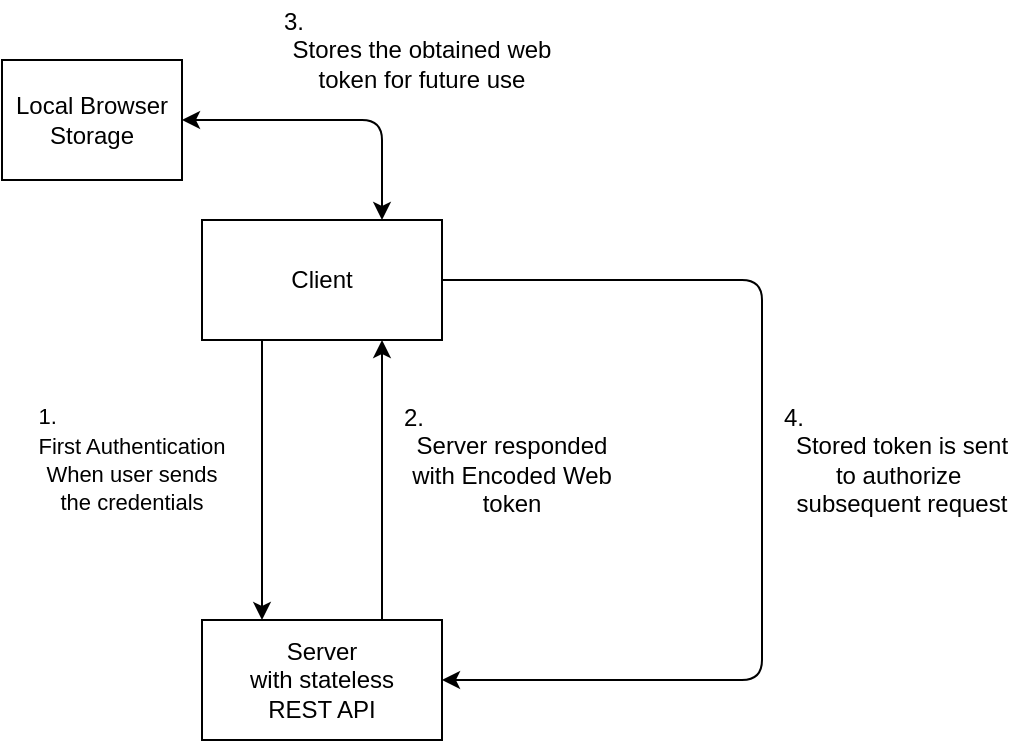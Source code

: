 <mxfile version="13.5.8" type="device"><diagram id="yvvzGjTITkFvoGHb1Tf5" name="Page-1"><mxGraphModel dx="1088" dy="591" grid="0" gridSize="10" guides="1" tooltips="1" connect="1" arrows="1" fold="1" page="1" pageScale="1" pageWidth="1654" pageHeight="2336" math="0" shadow="0"><root><mxCell id="0"/><mxCell id="1" parent="0"/><mxCell id="ll3UkPGJvZCa6veeUWuE-1" value="Client" style="rounded=0;whiteSpace=wrap;html=1;" vertex="1" parent="1"><mxGeometry x="160" y="120" width="120" height="60" as="geometry"/></mxCell><mxCell id="ll3UkPGJvZCa6veeUWuE-2" value="Server&lt;br&gt;with stateless&lt;br&gt;REST API" style="rounded=0;whiteSpace=wrap;html=1;" vertex="1" parent="1"><mxGeometry x="160" y="320" width="120" height="60" as="geometry"/></mxCell><mxCell id="ll3UkPGJvZCa6veeUWuE-3" value="" style="endArrow=classic;html=1;exitX=0.25;exitY=1;exitDx=0;exitDy=0;entryX=0.25;entryY=0;entryDx=0;entryDy=0;" edge="1" parent="1" source="ll3UkPGJvZCa6veeUWuE-1" target="ll3UkPGJvZCa6veeUWuE-2"><mxGeometry width="50" height="50" relative="1" as="geometry"><mxPoint x="450" y="290" as="sourcePoint"/><mxPoint x="500" y="240" as="targetPoint"/></mxGeometry></mxCell><mxCell id="ll3UkPGJvZCa6veeUWuE-4" value="&lt;div style=&quot;text-align: left&quot;&gt;&lt;/div&gt;" style="edgeLabel;html=1;align=center;verticalAlign=middle;resizable=0;points=[];" vertex="1" connectable="0" parent="ll3UkPGJvZCa6veeUWuE-3"><mxGeometry x="0.382" y="-1" relative="1" as="geometry"><mxPoint y="-27" as="offset"/></mxGeometry></mxCell><mxCell id="ll3UkPGJvZCa6veeUWuE-6" value="" style="endArrow=classic;html=1;exitX=0.75;exitY=0;exitDx=0;exitDy=0;entryX=0.75;entryY=1;entryDx=0;entryDy=0;" edge="1" parent="1" source="ll3UkPGJvZCa6veeUWuE-2" target="ll3UkPGJvZCa6veeUWuE-1"><mxGeometry width="50" height="50" relative="1" as="geometry"><mxPoint x="270" y="290" as="sourcePoint"/><mxPoint x="320" y="240" as="targetPoint"/></mxGeometry></mxCell><mxCell id="ll3UkPGJvZCa6veeUWuE-7" value="&lt;div style=&quot;font-size: 11px ; text-align: left&quot;&gt;1.&lt;/div&gt;&lt;span style=&quot;font-size: 11px ; background-color: rgb(255 , 255 , 255)&quot;&gt;First Authentication&lt;/span&gt;&lt;br style=&quot;font-size: 11px&quot;&gt;&lt;span style=&quot;font-size: 11px ; background-color: rgb(255 , 255 , 255)&quot;&gt;When user sends&lt;/span&gt;&lt;br style=&quot;font-size: 11px&quot;&gt;&lt;span style=&quot;font-size: 11px ; background-color: rgb(255 , 255 , 255)&quot;&gt;the credentials&lt;/span&gt;" style="text;html=1;strokeColor=none;fillColor=none;align=center;verticalAlign=middle;whiteSpace=wrap;rounded=0;rotation=0;" vertex="1" parent="1"><mxGeometry x="70" y="210" width="110" height="60" as="geometry"/></mxCell><mxCell id="ll3UkPGJvZCa6veeUWuE-8" value="&lt;div style=&quot;text-align: left&quot;&gt;&lt;span&gt;2.&lt;/span&gt;&lt;/div&gt;Server responded with Encoded Web token" style="text;html=1;strokeColor=none;fillColor=none;align=center;verticalAlign=middle;whiteSpace=wrap;rounded=0;" vertex="1" parent="1"><mxGeometry x="260" y="210" width="110" height="60" as="geometry"/></mxCell><mxCell id="ll3UkPGJvZCa6veeUWuE-9" value="Local Browser Storage" style="rounded=0;whiteSpace=wrap;html=1;" vertex="1" parent="1"><mxGeometry x="60" y="40" width="90" height="60" as="geometry"/></mxCell><mxCell id="ll3UkPGJvZCa6veeUWuE-10" value="" style="endArrow=classic;html=1;exitX=0.75;exitY=0;exitDx=0;exitDy=0;entryX=1;entryY=0.5;entryDx=0;entryDy=0;startArrow=classic;startFill=1;" edge="1" parent="1" source="ll3UkPGJvZCa6veeUWuE-1" target="ll3UkPGJvZCa6veeUWuE-9"><mxGeometry width="50" height="50" relative="1" as="geometry"><mxPoint x="320" y="90" as="sourcePoint"/><mxPoint x="370" y="40" as="targetPoint"/><Array as="points"><mxPoint x="250" y="70"/></Array></mxGeometry></mxCell><mxCell id="ll3UkPGJvZCa6veeUWuE-11" value="&lt;div style=&quot;text-align: left&quot;&gt;&lt;span&gt;3.&amp;nbsp;&lt;/span&gt;&lt;/div&gt;Stores the obtained web token for future use" style="text;html=1;strokeColor=none;fillColor=none;align=center;verticalAlign=middle;whiteSpace=wrap;rounded=0;" vertex="1" parent="1"><mxGeometry x="200" y="10" width="140" height="50" as="geometry"/></mxCell><mxCell id="ll3UkPGJvZCa6veeUWuE-13" value="" style="endArrow=classic;html=1;exitX=1;exitY=0.5;exitDx=0;exitDy=0;entryX=1;entryY=0.5;entryDx=0;entryDy=0;" edge="1" parent="1" source="ll3UkPGJvZCa6veeUWuE-1" target="ll3UkPGJvZCa6veeUWuE-2"><mxGeometry width="50" height="50" relative="1" as="geometry"><mxPoint x="340" y="90" as="sourcePoint"/><mxPoint x="470" y="250" as="targetPoint"/><Array as="points"><mxPoint x="440" y="150"/><mxPoint x="440" y="240"/><mxPoint x="440" y="350"/></Array></mxGeometry></mxCell><mxCell id="ll3UkPGJvZCa6veeUWuE-16" value="&lt;div style=&quot;text-align: left&quot;&gt;&lt;span&gt;4.&lt;/span&gt;&lt;/div&gt;Stored token is sent to authorize&amp;nbsp;&lt;br&gt;subsequent request" style="text;html=1;strokeColor=none;fillColor=none;align=center;verticalAlign=middle;whiteSpace=wrap;rounded=0;" vertex="1" parent="1"><mxGeometry x="450" y="205" width="120" height="70" as="geometry"/></mxCell></root></mxGraphModel></diagram></mxfile>